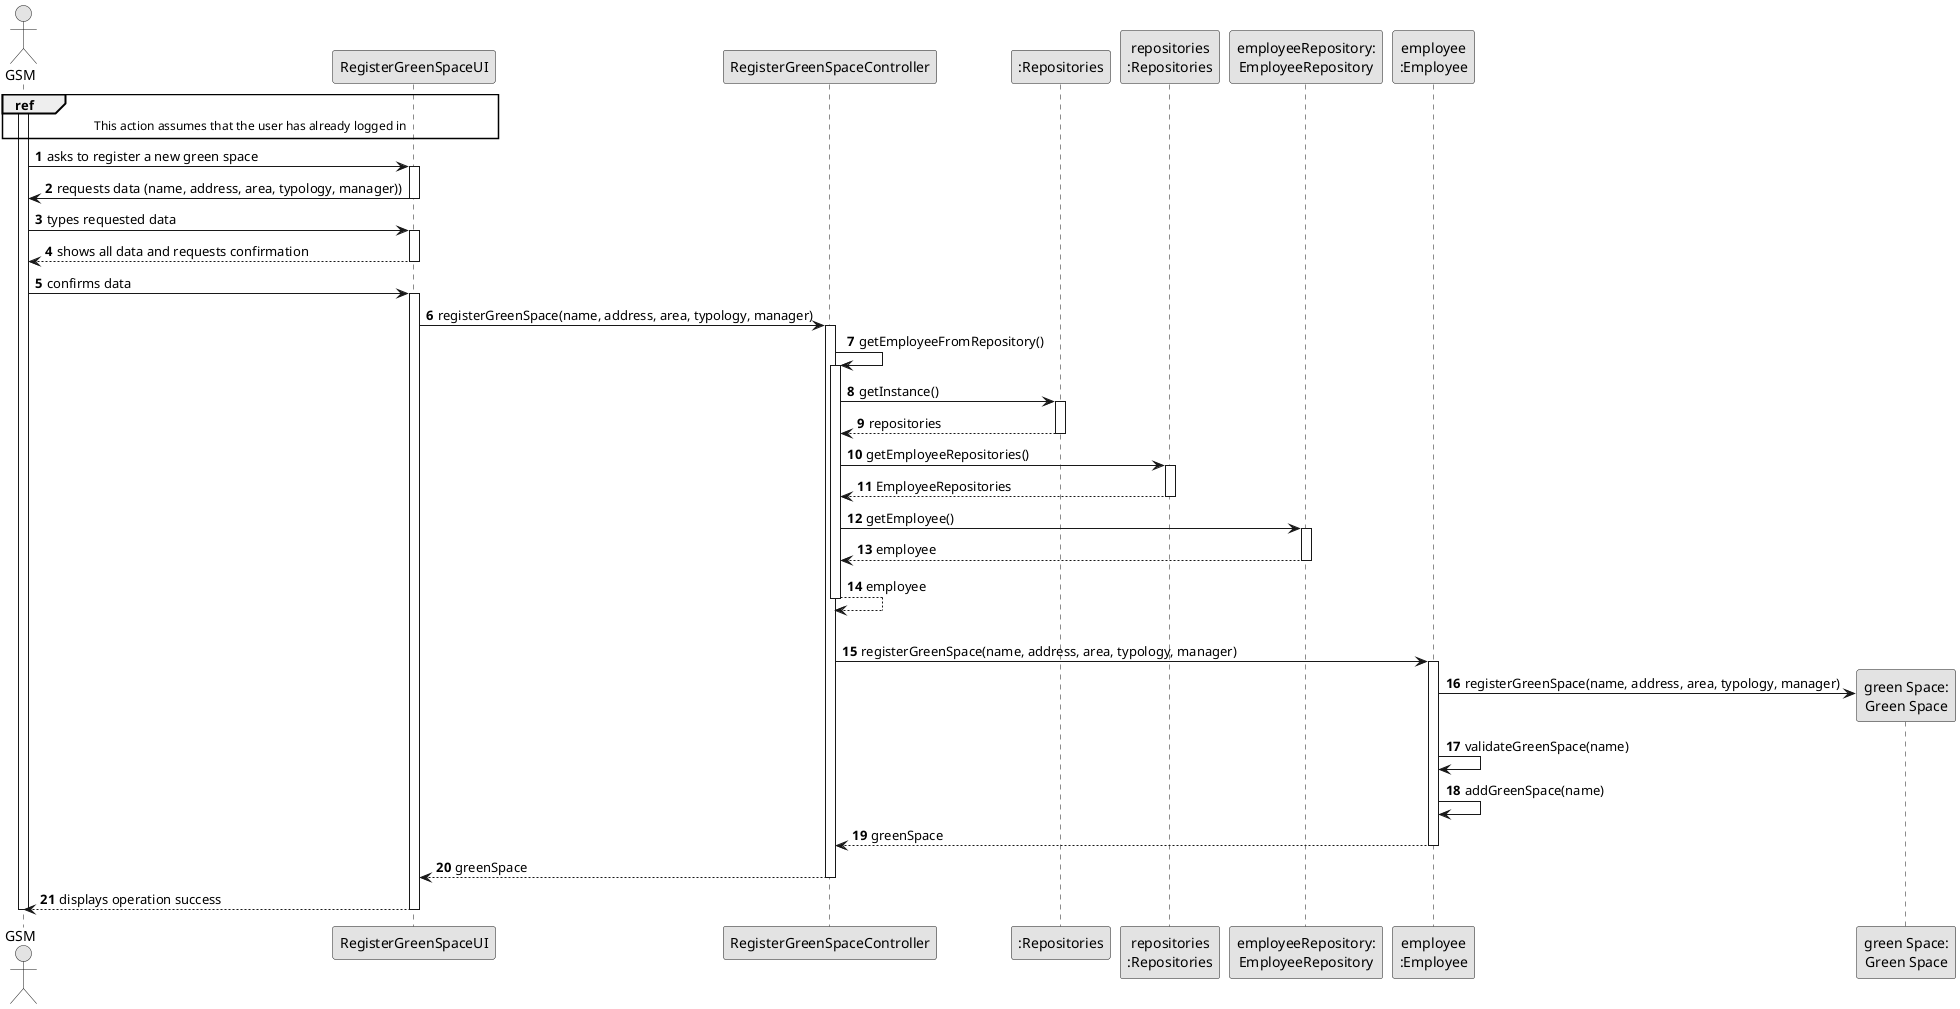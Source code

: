 @startuml
skinparam monochrome true
skinparam packageStyle rectangle
skinparam shadowing false

autonumber

'hide footbox
actor "GSM" as GSM
participant RegisterGreenSpaceUI as UI
participant RegisterGreenSpaceController as CTRL
participant ":Repositories" as RepositorySingleton
participant "repositories\n:Repositories" as PLAT
participant "employeeRepository:\nEmployeeRepository" as EMPLREP

participant "employee\n:Employee" as EMP
participant "green Space:\nGreen Space" as GREENSPACE
activate GSM

ref over GSM, UI : This action assumes that the user has already logged in

GSM -> UI : asks to register a new green space
activate UI

UI -> GSM : requests data (name, address, area, typology, manager))
deactivate UI

GSM -> UI : types requested data
activate UI

UI --> GSM : shows all data and requests confirmation
deactivate UI

GSM -> UI : confirms data
activate UI

UI -> CTRL : registerGreenSpace(name, address, area, typology, manager)
activate CTRL
CTRL->CTRL: getEmployeeFromRepository()

                activate CTRL
                CTRL -> RepositorySingleton : getInstance()
                activate RepositorySingleton

                RepositorySingleton --> CTRL : repositories
                deactivate RepositorySingleton

                CTRL -> PLAT : getEmployeeRepositories()
                activate PLAT


                PLAT --> CTRL : EmployeeRepositories
                deactivate PLAT


                CTRL -> EMPLREP: getEmployee()
                activate EMPLREP
                EMPLREP -->CTRL: employee
                deactivate EMPLREP

            CTRL-->CTRL: employee
            deactivate CTRL

            |||
            CTRL -> EMP : registerGreenSpace(name, address, area, typology, manager)
            activate EMP

            EMP ->GREENSPACE** : registerGreenSpace(name, address, area, typology, manager)

            EMP -> EMP: validateGreenSpace(name)
            EMP -> EMP: addGreenSpace(name)

            EMP --> CTRL: greenSpace
            deactivate EMP



            CTRL --> UI: greenSpace
            deactivate CTRL

            UI --> GSM: displays operation success
            deactivate UI

deactivate GSM
@enduml